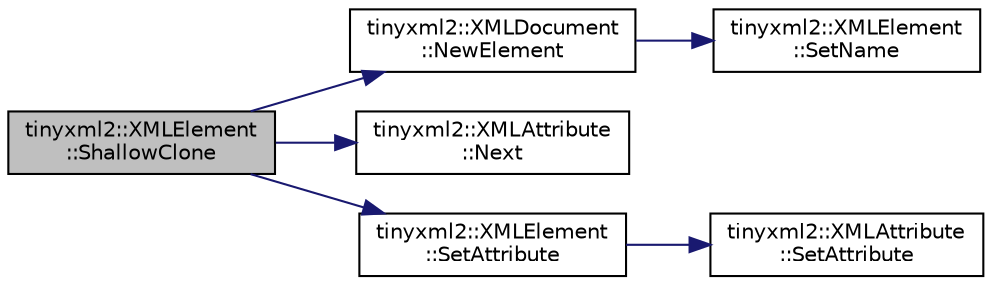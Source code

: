 digraph "tinyxml2::XMLElement::ShallowClone"
{
  edge [fontname="Helvetica",fontsize="10",labelfontname="Helvetica",labelfontsize="10"];
  node [fontname="Helvetica",fontsize="10",shape=record];
  rankdir="LR";
  Node25 [label="tinyxml2::XMLElement\l::ShallowClone",height=0.2,width=0.4,color="black", fillcolor="grey75", style="filled", fontcolor="black"];
  Node25 -> Node26 [color="midnightblue",fontsize="10",style="solid",fontname="Helvetica"];
  Node26 [label="tinyxml2::XMLDocument\l::NewElement",height=0.2,width=0.4,color="black", fillcolor="white", style="filled",URL="$classtinyxml2_1_1_x_m_l_document.html#a3c335a700a43d7c363a393142a23f234"];
  Node26 -> Node27 [color="midnightblue",fontsize="10",style="solid",fontname="Helvetica"];
  Node27 [label="tinyxml2::XMLElement\l::SetName",height=0.2,width=0.4,color="black", fillcolor="white", style="filled",URL="$classtinyxml2_1_1_x_m_l_element.html#a97712009a530d8cb8a63bf705f02b4f1",tooltip="Set the name of the element. "];
  Node25 -> Node28 [color="midnightblue",fontsize="10",style="solid",fontname="Helvetica"];
  Node28 [label="tinyxml2::XMLAttribute\l::Next",height=0.2,width=0.4,color="black", fillcolor="white", style="filled",URL="$classtinyxml2_1_1_x_m_l_attribute.html#aee53571b21e7ce5421eb929523a8bbe6",tooltip="The next attribute in the list. "];
  Node25 -> Node29 [color="midnightblue",fontsize="10",style="solid",fontname="Helvetica"];
  Node29 [label="tinyxml2::XMLElement\l::SetAttribute",height=0.2,width=0.4,color="black", fillcolor="white", style="filled",URL="$classtinyxml2_1_1_x_m_l_element.html#a11943abf2d0831548c3790dd5d9f119c",tooltip="Sets the named attribute to value. "];
  Node29 -> Node30 [color="midnightblue",fontsize="10",style="solid",fontname="Helvetica"];
  Node30 [label="tinyxml2::XMLAttribute\l::SetAttribute",height=0.2,width=0.4,color="black", fillcolor="white", style="filled",URL="$classtinyxml2_1_1_x_m_l_attribute.html#a406d2c4a13c7af99a65edb59dd9f7581",tooltip="Set the attribute to a string value. "];
}
